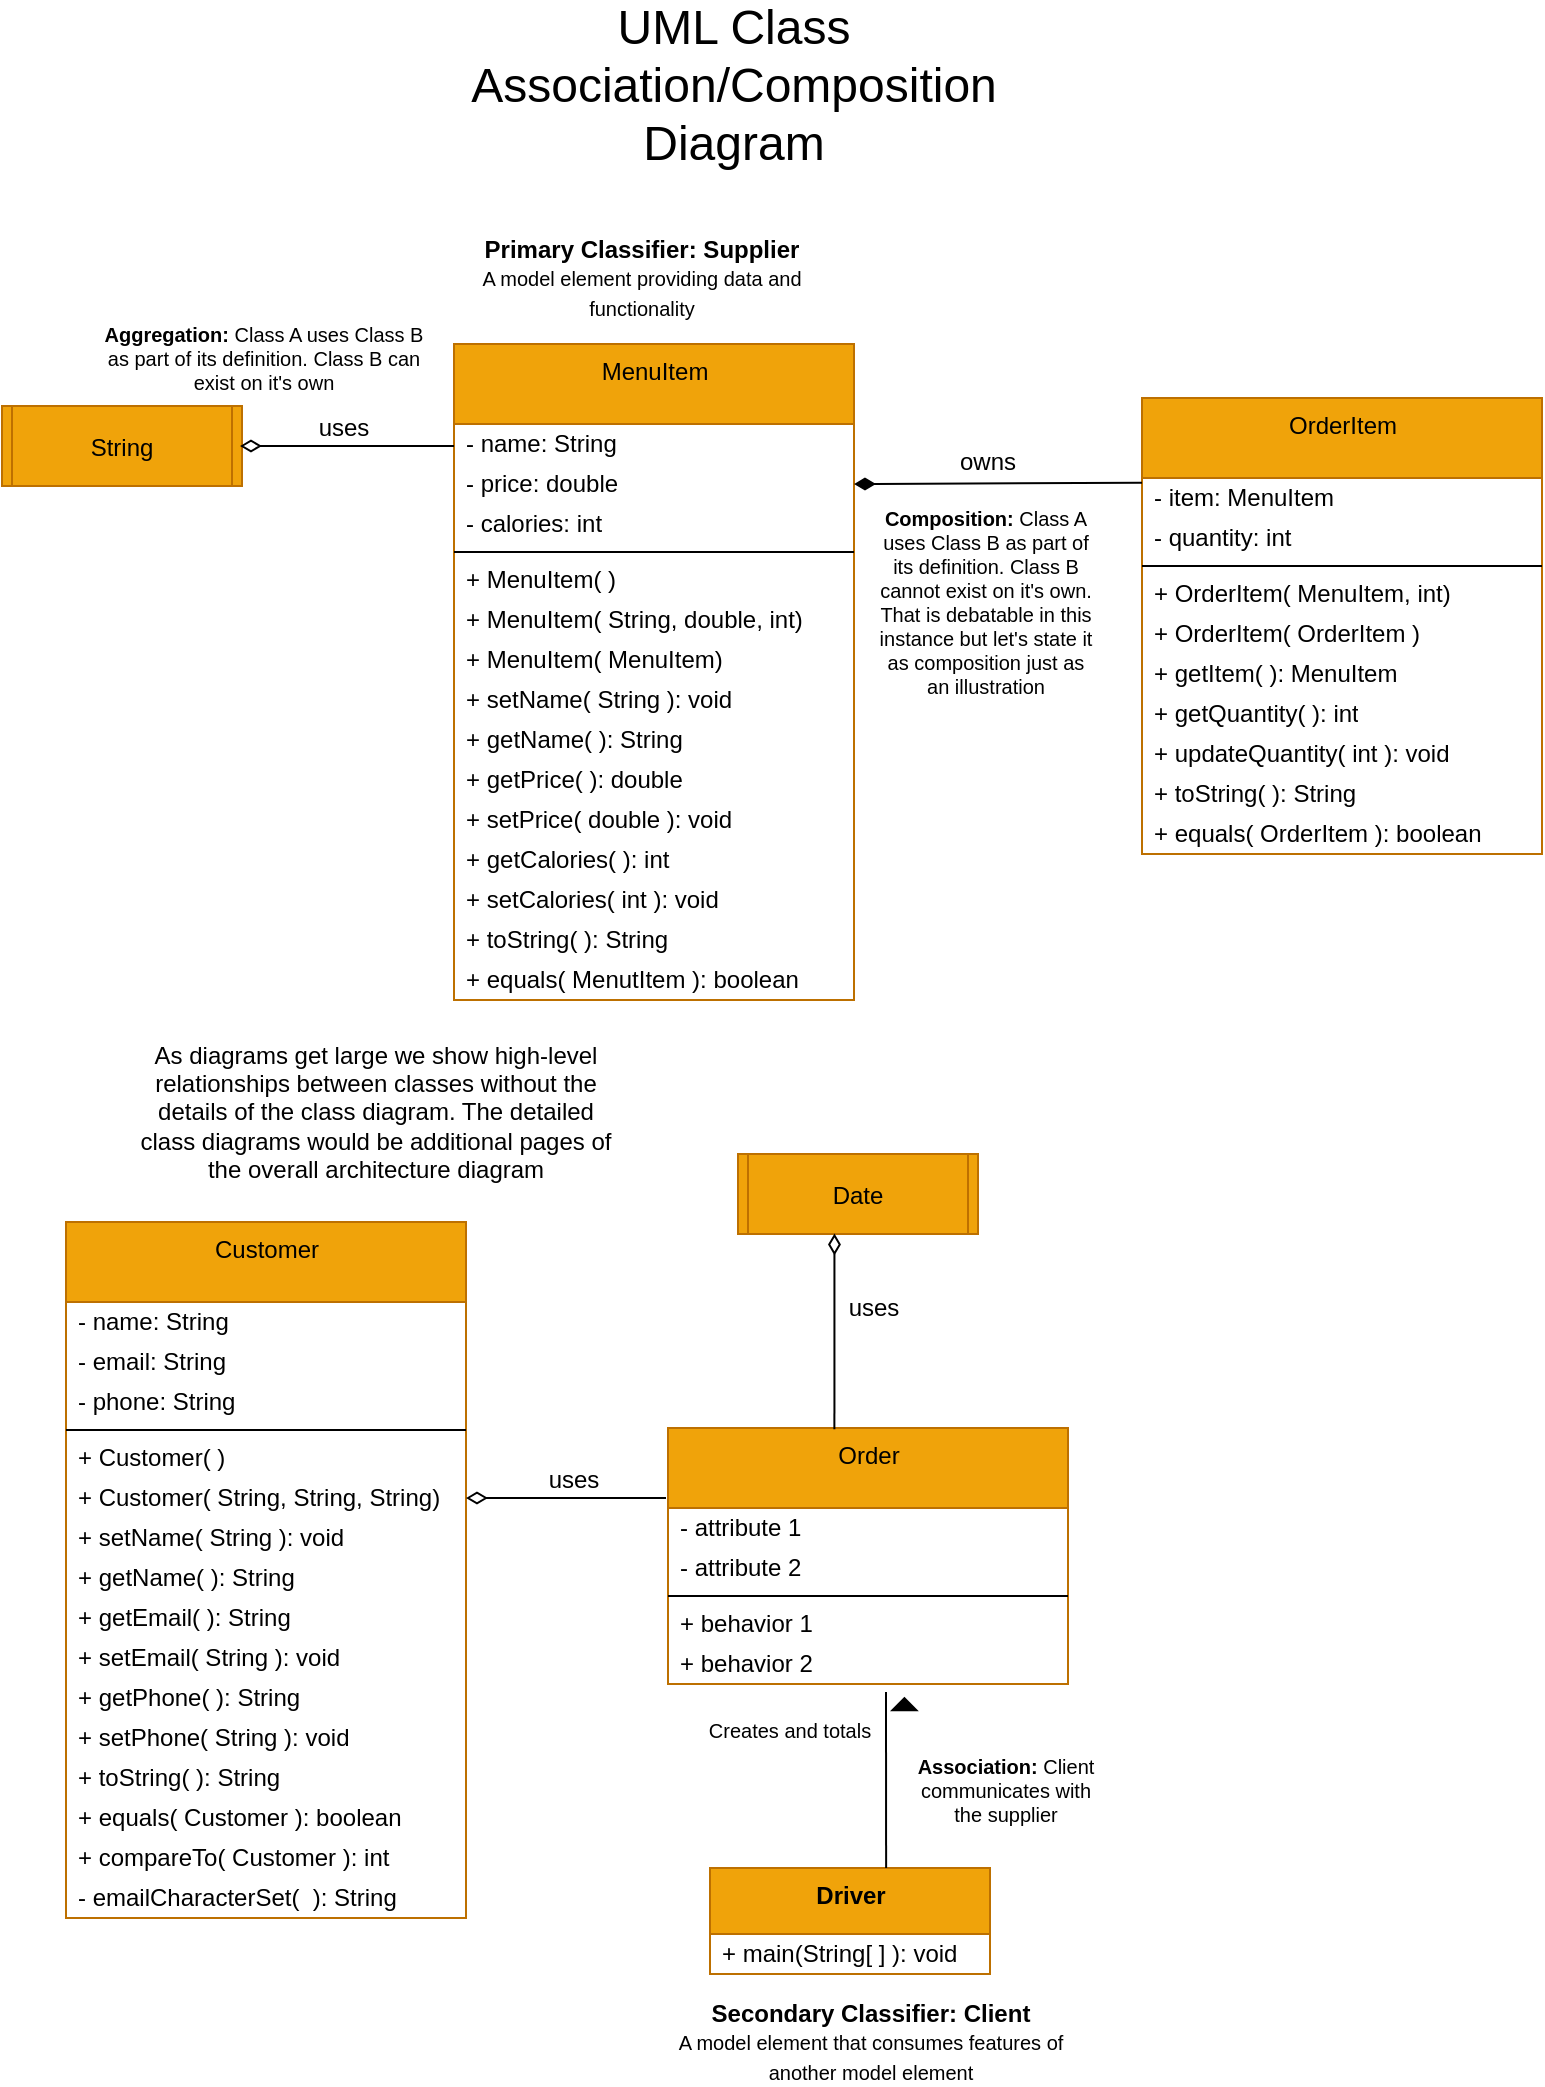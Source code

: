 <mxfile>
    <diagram id="UaGBfOgOZmbS1fEzo6CH" name="Page-1">
        <mxGraphModel dx="1028" dy="630" grid="0" gridSize="10" guides="1" tooltips="1" connect="1" arrows="1" fold="1" page="1" pageScale="1" pageWidth="850" pageHeight="1100" background="none" math="0" shadow="0">
            <root>
                <mxCell id="0"/>
                <mxCell id="1" parent="0"/>
                <mxCell id="2" value="MenuItem" style="swimlane;fontStyle=0;align=center;verticalAlign=top;childLayout=stackLayout;horizontal=1;startSize=40;horizontalStack=0;resizeParent=1;resizeParentMax=0;resizeLast=0;collapsible=0;marginBottom=0;html=1;fillColor=#f0a30a;fontColor=#000000;strokeColor=#BD7000;" parent="1" vertex="1">
                    <mxGeometry x="270" y="190" width="200" height="328" as="geometry"/>
                </mxCell>
                <mxCell id="4" value="- name: String" style="text;html=1;strokeColor=none;fillColor=none;align=left;verticalAlign=middle;spacingLeft=4;spacingRight=4;overflow=hidden;rotatable=0;points=[[0,0.5],[1,0.5]];portConstraint=eastwest;" parent="2" vertex="1">
                    <mxGeometry y="40" width="200" height="20" as="geometry"/>
                </mxCell>
                <mxCell id="10" value="- price: double" style="text;html=1;strokeColor=none;fillColor=none;align=left;verticalAlign=middle;spacingLeft=4;spacingRight=4;overflow=hidden;rotatable=0;points=[[0,0.5],[1,0.5]];portConstraint=eastwest;" parent="2" vertex="1">
                    <mxGeometry y="60" width="200" height="20" as="geometry"/>
                </mxCell>
                <mxCell id="11" value="- calories: int" style="text;html=1;strokeColor=none;fillColor=none;align=left;verticalAlign=middle;spacingLeft=4;spacingRight=4;overflow=hidden;rotatable=0;points=[[0,0.5],[1,0.5]];portConstraint=eastwest;" parent="2" vertex="1">
                    <mxGeometry y="80" width="200" height="20" as="geometry"/>
                </mxCell>
                <mxCell id="7" value="" style="line;strokeWidth=1;fillColor=none;align=left;verticalAlign=middle;spacingTop=-1;spacingLeft=3;spacingRight=3;rotatable=0;labelPosition=right;points=[];portConstraint=eastwest;" parent="2" vertex="1">
                    <mxGeometry y="100" width="200" height="8" as="geometry"/>
                </mxCell>
                <mxCell id="9" value="+ MenuItem( )" style="text;html=1;strokeColor=none;fillColor=none;align=left;verticalAlign=middle;spacingLeft=4;spacingRight=4;overflow=hidden;rotatable=0;points=[[0,0.5],[1,0.5]];portConstraint=eastwest;" parent="2" vertex="1">
                    <mxGeometry y="108" width="200" height="20" as="geometry"/>
                </mxCell>
                <mxCell id="12" value="+ MenuItem( String, double, int)" style="text;html=1;strokeColor=none;fillColor=none;align=left;verticalAlign=middle;spacingLeft=4;spacingRight=4;overflow=hidden;rotatable=0;points=[[0,0.5],[1,0.5]];portConstraint=eastwest;" parent="2" vertex="1">
                    <mxGeometry y="128" width="200" height="20" as="geometry"/>
                </mxCell>
                <mxCell id="160" value="+ MenuItem( MenuItem)" style="text;html=1;strokeColor=none;fillColor=none;align=left;verticalAlign=middle;spacingLeft=4;spacingRight=4;overflow=hidden;rotatable=0;points=[[0,0.5],[1,0.5]];portConstraint=eastwest;" vertex="1" parent="2">
                    <mxGeometry y="148" width="200" height="20" as="geometry"/>
                </mxCell>
                <mxCell id="13" value="+ setName( String ): void" style="text;html=1;strokeColor=none;fillColor=none;align=left;verticalAlign=middle;spacingLeft=4;spacingRight=4;overflow=hidden;rotatable=0;points=[[0,0.5],[1,0.5]];portConstraint=eastwest;" parent="2" vertex="1">
                    <mxGeometry y="168" width="200" height="20" as="geometry"/>
                </mxCell>
                <mxCell id="14" value="+ getName( ): String" style="text;html=1;strokeColor=none;fillColor=none;align=left;verticalAlign=middle;spacingLeft=4;spacingRight=4;overflow=hidden;rotatable=0;points=[[0,0.5],[1,0.5]];portConstraint=eastwest;" parent="2" vertex="1">
                    <mxGeometry y="188" width="200" height="20" as="geometry"/>
                </mxCell>
                <mxCell id="15" value="+ getPrice( ): double" style="text;html=1;strokeColor=none;fillColor=none;align=left;verticalAlign=middle;spacingLeft=4;spacingRight=4;overflow=hidden;rotatable=0;points=[[0,0.5],[1,0.5]];portConstraint=eastwest;" parent="2" vertex="1">
                    <mxGeometry y="208" width="200" height="20" as="geometry"/>
                </mxCell>
                <mxCell id="17" value="+ setPrice( double ): void" style="text;html=1;strokeColor=none;fillColor=none;align=left;verticalAlign=middle;spacingLeft=4;spacingRight=4;overflow=hidden;rotatable=0;points=[[0,0.5],[1,0.5]];portConstraint=eastwest;" parent="2" vertex="1">
                    <mxGeometry y="228" width="200" height="20" as="geometry"/>
                </mxCell>
                <mxCell id="16" value="+ getCalories( ): int" style="text;html=1;strokeColor=none;fillColor=none;align=left;verticalAlign=middle;spacingLeft=4;spacingRight=4;overflow=hidden;rotatable=0;points=[[0,0.5],[1,0.5]];portConstraint=eastwest;" parent="2" vertex="1">
                    <mxGeometry y="248" width="200" height="20" as="geometry"/>
                </mxCell>
                <mxCell id="19" value="+ setCalories( int ): void" style="text;html=1;strokeColor=none;fillColor=none;align=left;verticalAlign=middle;spacingLeft=4;spacingRight=4;overflow=hidden;rotatable=0;points=[[0,0.5],[1,0.5]];portConstraint=eastwest;" parent="2" vertex="1">
                    <mxGeometry y="268" width="200" height="20" as="geometry"/>
                </mxCell>
                <mxCell id="20" value="+ toString( ): String" style="text;html=1;strokeColor=none;fillColor=none;align=left;verticalAlign=middle;spacingLeft=4;spacingRight=4;overflow=hidden;rotatable=0;points=[[0,0.5],[1,0.5]];portConstraint=eastwest;" parent="2" vertex="1">
                    <mxGeometry y="288" width="200" height="20" as="geometry"/>
                </mxCell>
                <mxCell id="21" value="+ equals( MenutItem ): boolean" style="text;html=1;strokeColor=none;fillColor=none;align=left;verticalAlign=middle;spacingLeft=4;spacingRight=4;overflow=hidden;rotatable=0;points=[[0,0.5],[1,0.5]];portConstraint=eastwest;" parent="2" vertex="1">
                    <mxGeometry y="308" width="200" height="20" as="geometry"/>
                </mxCell>
                <mxCell id="36" value="&lt;b&gt;Primary Classifier: Supplier&lt;/b&gt;&lt;br&gt;&lt;font style=&quot;font-size: 10px;&quot;&gt;A model element providing data and functionality&lt;/font&gt;" style="text;strokeColor=none;align=center;fillColor=none;html=1;verticalAlign=middle;whiteSpace=wrap;rounded=0;" parent="1" vertex="1">
                    <mxGeometry x="280" y="142" width="168" height="30" as="geometry"/>
                </mxCell>
                <mxCell id="38" value="&lt;font style=&quot;font-size: 24px;&quot;&gt;UML Class Association/Composition Diagram&lt;/font&gt;" style="text;strokeColor=none;align=center;fillColor=none;html=1;verticalAlign=middle;whiteSpace=wrap;rounded=0;fontSize=10;" parent="1" vertex="1">
                    <mxGeometry x="231" y="46" width="358" height="30" as="geometry"/>
                </mxCell>
                <mxCell id="39" value="String" style="shape=process2;fixedSize=1;size=5;fontStyle=0;fontSize=12;fillColor=#f0a30a;fontColor=#000000;strokeColor=#BD7000;" parent="1" vertex="1">
                    <mxGeometry x="44" y="221" width="120" height="40" as="geometry"/>
                </mxCell>
                <mxCell id="40" value="" style="endArrow=none;startArrow=diamondThin;endFill=0;startFill=0;html=1;verticalAlign=bottom;labelBackgroundColor=none;strokeWidth=1;startSize=8;endSize=8;fontSize=12;exitX=1;exitY=0.5;exitDx=0;exitDy=0;entryX=0.005;entryY=0.078;entryDx=0;entryDy=0;entryPerimeter=0;" parent="1" edge="1">
                    <mxGeometry width="160" relative="1" as="geometry">
                        <mxPoint x="163" y="241" as="sourcePoint"/>
                        <mxPoint x="270.0" y="241.024" as="targetPoint"/>
                    </mxGeometry>
                </mxCell>
                <mxCell id="41" value="uses" style="text;strokeColor=none;align=center;fillColor=none;html=1;verticalAlign=middle;whiteSpace=wrap;rounded=0;fontSize=12;" parent="1" vertex="1">
                    <mxGeometry x="185" y="217" width="60" height="30" as="geometry"/>
                </mxCell>
                <mxCell id="43" value="&lt;b&gt;Aggregation:&lt;/b&gt; Class A uses Class B as part of its definition. Class B can exist on it's own" style="text;strokeColor=none;align=center;fillColor=none;html=1;verticalAlign=middle;whiteSpace=wrap;rounded=0;fontSize=10;" parent="1" vertex="1">
                    <mxGeometry x="91" y="182" width="168" height="30" as="geometry"/>
                </mxCell>
                <mxCell id="44" value="OrderItem" style="swimlane;fontStyle=0;align=center;verticalAlign=top;childLayout=stackLayout;horizontal=1;startSize=40;horizontalStack=0;resizeParent=1;resizeParentMax=0;resizeLast=0;collapsible=0;marginBottom=0;html=1;fillColor=#f0a30a;fontColor=#000000;strokeColor=#BD7000;" parent="1" vertex="1">
                    <mxGeometry x="614" y="217" width="200" height="228" as="geometry"/>
                </mxCell>
                <mxCell id="45" value="- item: MenuItem" style="text;html=1;strokeColor=none;fillColor=none;align=left;verticalAlign=middle;spacingLeft=4;spacingRight=4;overflow=hidden;rotatable=0;points=[[0,0.5],[1,0.5]];portConstraint=eastwest;" parent="44" vertex="1">
                    <mxGeometry y="40" width="200" height="20" as="geometry"/>
                </mxCell>
                <mxCell id="46" value="- quantity: int" style="text;html=1;strokeColor=none;fillColor=none;align=left;verticalAlign=middle;spacingLeft=4;spacingRight=4;overflow=hidden;rotatable=0;points=[[0,0.5],[1,0.5]];portConstraint=eastwest;" parent="44" vertex="1">
                    <mxGeometry y="60" width="200" height="20" as="geometry"/>
                </mxCell>
                <mxCell id="48" value="" style="line;strokeWidth=1;fillColor=none;align=left;verticalAlign=middle;spacingTop=-1;spacingLeft=3;spacingRight=3;rotatable=0;labelPosition=right;points=[];portConstraint=eastwest;" parent="44" vertex="1">
                    <mxGeometry y="80" width="200" height="8" as="geometry"/>
                </mxCell>
                <mxCell id="50" value="+ OrderItem( MenuItem, int)" style="text;html=1;strokeColor=none;fillColor=none;align=left;verticalAlign=middle;spacingLeft=4;spacingRight=4;overflow=hidden;rotatable=0;points=[[0,0.5],[1,0.5]];portConstraint=eastwest;" parent="44" vertex="1">
                    <mxGeometry y="88" width="200" height="20" as="geometry"/>
                </mxCell>
                <mxCell id="161" value="+ OrderItem( OrderItem )" style="text;html=1;strokeColor=none;fillColor=none;align=left;verticalAlign=middle;spacingLeft=4;spacingRight=4;overflow=hidden;rotatable=0;points=[[0,0.5],[1,0.5]];portConstraint=eastwest;" vertex="1" parent="44">
                    <mxGeometry y="108" width="200" height="20" as="geometry"/>
                </mxCell>
                <mxCell id="52" value="+ getItem( ): MenuItem" style="text;html=1;strokeColor=none;fillColor=none;align=left;verticalAlign=middle;spacingLeft=4;spacingRight=4;overflow=hidden;rotatable=0;points=[[0,0.5],[1,0.5]];portConstraint=eastwest;" parent="44" vertex="1">
                    <mxGeometry y="128" width="200" height="20" as="geometry"/>
                </mxCell>
                <mxCell id="53" value="+ getQuantity( ): int" style="text;html=1;strokeColor=none;fillColor=none;align=left;verticalAlign=middle;spacingLeft=4;spacingRight=4;overflow=hidden;rotatable=0;points=[[0,0.5],[1,0.5]];portConstraint=eastwest;" parent="44" vertex="1">
                    <mxGeometry y="148" width="200" height="20" as="geometry"/>
                </mxCell>
                <mxCell id="54" value="+ updateQuantity( int ): void" style="text;html=1;strokeColor=none;fillColor=none;align=left;verticalAlign=middle;spacingLeft=4;spacingRight=4;overflow=hidden;rotatable=0;points=[[0,0.5],[1,0.5]];portConstraint=eastwest;" parent="44" vertex="1">
                    <mxGeometry y="168" width="200" height="20" as="geometry"/>
                </mxCell>
                <mxCell id="57" value="+ toString( ): String" style="text;html=1;strokeColor=none;fillColor=none;align=left;verticalAlign=middle;spacingLeft=4;spacingRight=4;overflow=hidden;rotatable=0;points=[[0,0.5],[1,0.5]];portConstraint=eastwest;" parent="44" vertex="1">
                    <mxGeometry y="188" width="200" height="20" as="geometry"/>
                </mxCell>
                <mxCell id="58" value="+ equals( OrderItem ): boolean" style="text;html=1;strokeColor=none;fillColor=none;align=left;verticalAlign=middle;spacingLeft=4;spacingRight=4;overflow=hidden;rotatable=0;points=[[0,0.5],[1,0.5]];portConstraint=eastwest;" parent="44" vertex="1">
                    <mxGeometry y="208" width="200" height="20" as="geometry"/>
                </mxCell>
                <mxCell id="59" value="" style="endArrow=none;startArrow=diamondThin;endFill=0;startFill=1;html=1;verticalAlign=bottom;labelBackgroundColor=none;strokeWidth=1;startSize=8;endSize=8;exitX=1;exitY=0.5;exitDx=0;exitDy=0;entryX=0;entryY=0.12;entryDx=0;entryDy=0;entryPerimeter=0;" parent="1" source="10" target="45" edge="1">
                    <mxGeometry width="160" relative="1" as="geometry">
                        <mxPoint x="480" y="396" as="sourcePoint"/>
                        <mxPoint x="604" y="400" as="targetPoint"/>
                    </mxGeometry>
                </mxCell>
                <mxCell id="60" value="&lt;b&gt;Composition:&lt;/b&gt; Class A uses Class B as part of its definition. Class B cannot exist on it's own. That is debatable in this instance but let's state it as composition just as an illustration" style="text;strokeColor=none;align=center;fillColor=none;html=1;verticalAlign=middle;whiteSpace=wrap;rounded=0;fontSize=10;" parent="1" vertex="1">
                    <mxGeometry x="481" y="289" width="110" height="59" as="geometry"/>
                </mxCell>
                <mxCell id="61" value="owns" style="text;strokeColor=none;align=center;fillColor=none;html=1;verticalAlign=middle;whiteSpace=wrap;rounded=0;fontSize=12;" parent="1" vertex="1">
                    <mxGeometry x="507" y="234" width="60" height="30" as="geometry"/>
                </mxCell>
                <mxCell id="85" value="Order" style="swimlane;fontStyle=0;align=center;verticalAlign=top;childLayout=stackLayout;horizontal=1;startSize=40;horizontalStack=0;resizeParent=1;resizeParentMax=0;resizeLast=0;collapsible=0;marginBottom=0;html=1;fillColor=#f0a30a;fontColor=#000000;strokeColor=#BD7000;" parent="1" vertex="1">
                    <mxGeometry x="377" y="732" width="200" height="128" as="geometry"/>
                </mxCell>
                <mxCell id="86" value="- attribute 1" style="text;html=1;strokeColor=none;fillColor=none;align=left;verticalAlign=middle;spacingLeft=4;spacingRight=4;overflow=hidden;rotatable=0;points=[[0,0.5],[1,0.5]];portConstraint=eastwest;" parent="85" vertex="1">
                    <mxGeometry y="40" width="200" height="20" as="geometry"/>
                </mxCell>
                <mxCell id="87" value="- attribute 2" style="text;html=1;strokeColor=none;fillColor=none;align=left;verticalAlign=middle;spacingLeft=4;spacingRight=4;overflow=hidden;rotatable=0;points=[[0,0.5],[1,0.5]];portConstraint=eastwest;" parent="85" vertex="1">
                    <mxGeometry y="60" width="200" height="20" as="geometry"/>
                </mxCell>
                <mxCell id="89" value="" style="line;strokeWidth=1;fillColor=none;align=left;verticalAlign=middle;spacingTop=-1;spacingLeft=3;spacingRight=3;rotatable=0;labelPosition=right;points=[];portConstraint=eastwest;" parent="85" vertex="1">
                    <mxGeometry y="80" width="200" height="8" as="geometry"/>
                </mxCell>
                <mxCell id="90" value="+ behavior 1" style="text;html=1;strokeColor=none;fillColor=none;align=left;verticalAlign=middle;spacingLeft=4;spacingRight=4;overflow=hidden;rotatable=0;points=[[0,0.5],[1,0.5]];portConstraint=eastwest;" parent="85" vertex="1">
                    <mxGeometry y="88" width="200" height="20" as="geometry"/>
                </mxCell>
                <mxCell id="91" value="+ behavior 2" style="text;html=1;strokeColor=none;fillColor=none;align=left;verticalAlign=middle;spacingLeft=4;spacingRight=4;overflow=hidden;rotatable=0;points=[[0,0.5],[1,0.5]];portConstraint=eastwest;" parent="85" vertex="1">
                    <mxGeometry y="108" width="200" height="20" as="geometry"/>
                </mxCell>
                <mxCell id="130" value="Customer" style="swimlane;fontStyle=0;align=center;verticalAlign=top;childLayout=stackLayout;horizontal=1;startSize=40;horizontalStack=0;resizeParent=1;resizeParentMax=0;resizeLast=0;collapsible=0;marginBottom=0;html=1;fillColor=#f0a30a;fontColor=#000000;strokeColor=#BD7000;" parent="1" vertex="1">
                    <mxGeometry x="76" y="629" width="200" height="348" as="geometry"/>
                </mxCell>
                <mxCell id="131" value="- name: String" style="text;html=1;strokeColor=none;fillColor=none;align=left;verticalAlign=middle;spacingLeft=4;spacingRight=4;overflow=hidden;rotatable=0;points=[[0,0.5],[1,0.5]];portConstraint=eastwest;" parent="130" vertex="1">
                    <mxGeometry y="40" width="200" height="20" as="geometry"/>
                </mxCell>
                <mxCell id="132" value="- email: String" style="text;html=1;strokeColor=none;fillColor=none;align=left;verticalAlign=middle;spacingLeft=4;spacingRight=4;overflow=hidden;rotatable=0;points=[[0,0.5],[1,0.5]];portConstraint=eastwest;" parent="130" vertex="1">
                    <mxGeometry y="60" width="200" height="20" as="geometry"/>
                </mxCell>
                <mxCell id="133" value="- phone: String" style="text;html=1;strokeColor=none;fillColor=none;align=left;verticalAlign=middle;spacingLeft=4;spacingRight=4;overflow=hidden;rotatable=0;points=[[0,0.5],[1,0.5]];portConstraint=eastwest;" parent="130" vertex="1">
                    <mxGeometry y="80" width="200" height="20" as="geometry"/>
                </mxCell>
                <mxCell id="134" value="" style="line;strokeWidth=1;fillColor=none;align=left;verticalAlign=middle;spacingTop=-1;spacingLeft=3;spacingRight=3;rotatable=0;labelPosition=right;points=[];portConstraint=eastwest;" parent="130" vertex="1">
                    <mxGeometry y="100" width="200" height="8" as="geometry"/>
                </mxCell>
                <mxCell id="135" value="+ Customer( )" style="text;html=1;strokeColor=none;fillColor=none;align=left;verticalAlign=middle;spacingLeft=4;spacingRight=4;overflow=hidden;rotatable=0;points=[[0,0.5],[1,0.5]];portConstraint=eastwest;" parent="130" vertex="1">
                    <mxGeometry y="108" width="200" height="20" as="geometry"/>
                </mxCell>
                <mxCell id="136" value="+ Customer( String, String, String)" style="text;html=1;strokeColor=none;fillColor=none;align=left;verticalAlign=middle;spacingLeft=4;spacingRight=4;overflow=hidden;rotatable=0;points=[[0,0.5],[1,0.5]];portConstraint=eastwest;" parent="130" vertex="1">
                    <mxGeometry y="128" width="200" height="20" as="geometry"/>
                </mxCell>
                <mxCell id="137" value="+ setName( String ): void" style="text;html=1;strokeColor=none;fillColor=none;align=left;verticalAlign=middle;spacingLeft=4;spacingRight=4;overflow=hidden;rotatable=0;points=[[0,0.5],[1,0.5]];portConstraint=eastwest;" parent="130" vertex="1">
                    <mxGeometry y="148" width="200" height="20" as="geometry"/>
                </mxCell>
                <mxCell id="138" value="+ getName( ): String" style="text;html=1;strokeColor=none;fillColor=none;align=left;verticalAlign=middle;spacingLeft=4;spacingRight=4;overflow=hidden;rotatable=0;points=[[0,0.5],[1,0.5]];portConstraint=eastwest;" parent="130" vertex="1">
                    <mxGeometry y="168" width="200" height="20" as="geometry"/>
                </mxCell>
                <mxCell id="139" value="+ getEmail( ): String" style="text;html=1;strokeColor=none;fillColor=none;align=left;verticalAlign=middle;spacingLeft=4;spacingRight=4;overflow=hidden;rotatable=0;points=[[0,0.5],[1,0.5]];portConstraint=eastwest;" parent="130" vertex="1">
                    <mxGeometry y="188" width="200" height="20" as="geometry"/>
                </mxCell>
                <mxCell id="140" value="+ setEmail( String ): void" style="text;html=1;strokeColor=none;fillColor=none;align=left;verticalAlign=middle;spacingLeft=4;spacingRight=4;overflow=hidden;rotatable=0;points=[[0,0.5],[1,0.5]];portConstraint=eastwest;" parent="130" vertex="1">
                    <mxGeometry y="208" width="200" height="20" as="geometry"/>
                </mxCell>
                <mxCell id="141" value="+ getPhone( ): String" style="text;html=1;strokeColor=none;fillColor=none;align=left;verticalAlign=middle;spacingLeft=4;spacingRight=4;overflow=hidden;rotatable=0;points=[[0,0.5],[1,0.5]];portConstraint=eastwest;" parent="130" vertex="1">
                    <mxGeometry y="228" width="200" height="20" as="geometry"/>
                </mxCell>
                <mxCell id="142" value="+ setPhone( String ): void" style="text;html=1;strokeColor=none;fillColor=none;align=left;verticalAlign=middle;spacingLeft=4;spacingRight=4;overflow=hidden;rotatable=0;points=[[0,0.5],[1,0.5]];portConstraint=eastwest;" parent="130" vertex="1">
                    <mxGeometry y="248" width="200" height="20" as="geometry"/>
                </mxCell>
                <mxCell id="143" value="+ toString( ): String" style="text;html=1;strokeColor=none;fillColor=none;align=left;verticalAlign=middle;spacingLeft=4;spacingRight=4;overflow=hidden;rotatable=0;points=[[0,0.5],[1,0.5]];portConstraint=eastwest;" parent="130" vertex="1">
                    <mxGeometry y="268" width="200" height="20" as="geometry"/>
                </mxCell>
                <mxCell id="144" value="+ equals( Customer ): boolean" style="text;html=1;strokeColor=none;fillColor=none;align=left;verticalAlign=middle;spacingLeft=4;spacingRight=4;overflow=hidden;rotatable=0;points=[[0,0.5],[1,0.5]];portConstraint=eastwest;" parent="130" vertex="1">
                    <mxGeometry y="288" width="200" height="20" as="geometry"/>
                </mxCell>
                <mxCell id="145" value="+ compareTo( Customer ): int" style="text;html=1;strokeColor=none;fillColor=none;align=left;verticalAlign=middle;spacingLeft=4;spacingRight=4;overflow=hidden;rotatable=0;points=[[0,0.5],[1,0.5]];portConstraint=eastwest;" parent="130" vertex="1">
                    <mxGeometry y="308" width="200" height="20" as="geometry"/>
                </mxCell>
                <mxCell id="146" value="- emailCharacterSet(&amp;nbsp; ): String" style="text;html=1;strokeColor=none;fillColor=none;align=left;verticalAlign=middle;spacingLeft=4;spacingRight=4;overflow=hidden;rotatable=0;points=[[0,0.5],[1,0.5]];portConstraint=eastwest;" parent="130" vertex="1">
                    <mxGeometry y="328" width="200" height="20" as="geometry"/>
                </mxCell>
                <mxCell id="147" value="" style="endArrow=none;startArrow=diamondThin;endFill=0;startFill=0;html=1;verticalAlign=bottom;labelBackgroundColor=none;strokeWidth=1;startSize=8;endSize=8;fontSize=12;exitX=1;exitY=0.5;exitDx=0;exitDy=0;" parent="1" edge="1">
                    <mxGeometry width="160" relative="1" as="geometry">
                        <mxPoint x="276" y="767" as="sourcePoint"/>
                        <mxPoint x="376" y="767" as="targetPoint"/>
                    </mxGeometry>
                </mxCell>
                <mxCell id="148" value="uses" style="text;strokeColor=none;align=center;fillColor=none;html=1;verticalAlign=middle;whiteSpace=wrap;rounded=0;fontSize=12;" parent="1" vertex="1">
                    <mxGeometry x="300" y="743" width="60" height="30" as="geometry"/>
                </mxCell>
                <mxCell id="149" value="&lt;b&gt;Driver&lt;/b&gt;" style="swimlane;fontStyle=0;align=center;verticalAlign=top;childLayout=stackLayout;horizontal=1;startSize=33;horizontalStack=0;resizeParent=1;resizeParentMax=0;resizeLast=0;collapsible=0;marginBottom=0;html=1;fillColor=#f0a30a;fontColor=#000000;strokeColor=#BD7000;" parent="1" vertex="1">
                    <mxGeometry x="398" y="952" width="140" height="53" as="geometry"/>
                </mxCell>
                <mxCell id="150" value="+ main(String[ ] ): void" style="text;html=1;strokeColor=none;fillColor=none;align=left;verticalAlign=middle;spacingLeft=4;spacingRight=4;overflow=hidden;rotatable=0;points=[[0,0.5],[1,0.5]];portConstraint=eastwest;" parent="149" vertex="1">
                    <mxGeometry y="33" width="140" height="20" as="geometry"/>
                </mxCell>
                <mxCell id="151" value="Creates and totals" style="text;strokeColor=none;align=center;fillColor=none;html=1;verticalAlign=middle;whiteSpace=wrap;rounded=0;fontSize=10;" parent="1" vertex="1">
                    <mxGeometry x="390" y="868" width="96" height="30" as="geometry"/>
                </mxCell>
                <mxCell id="152" value="" style="endArrow=none;html=1;rounded=0;align=center;verticalAlign=bottom;labelBackgroundColor=none;exitX=0.545;exitY=1.2;exitDx=0;exitDy=0;exitPerimeter=0;entryX=0.629;entryY=0;entryDx=0;entryDy=0;entryPerimeter=0;" parent="1" source="91" target="149" edge="1">
                    <mxGeometry relative="1" as="geometry">
                        <mxPoint x="660" y="1010" as="sourcePoint"/>
                        <mxPoint x="800" y="1010" as="targetPoint"/>
                    </mxGeometry>
                </mxCell>
                <mxCell id="153" value="" style="triangle;aspect=fixed;fillColor=strokeColor;rotation=-90;" parent="1" vertex="1">
                    <mxGeometry x="492.208" y="864.101" width="6" height="12" as="geometry"/>
                </mxCell>
                <mxCell id="155" value="&lt;b&gt;Association:&lt;/b&gt; Client communicates with the supplier" style="text;strokeColor=none;align=center;fillColor=none;html=1;verticalAlign=middle;whiteSpace=wrap;rounded=0;fontSize=10;" parent="1" vertex="1">
                    <mxGeometry x="495" y="898" width="102" height="30" as="geometry"/>
                </mxCell>
                <mxCell id="156" value="Date" style="shape=process2;fixedSize=1;size=5;fontStyle=0;fontSize=12;fillColor=#f0a30a;fontColor=#000000;strokeColor=#BD7000;" parent="1" vertex="1">
                    <mxGeometry x="412" y="595" width="120" height="40" as="geometry"/>
                </mxCell>
                <mxCell id="157" value="" style="endArrow=none;startArrow=diamondThin;endFill=0;startFill=0;html=1;verticalAlign=bottom;labelBackgroundColor=none;strokeWidth=1;startSize=8;endSize=8;fontSize=12;exitX=0.402;exitY=0.993;exitDx=0;exitDy=0;entryX=0.416;entryY=0.005;entryDx=0;entryDy=0;entryPerimeter=0;exitPerimeter=0;" parent="1" source="156" target="85" edge="1">
                    <mxGeometry width="160" relative="1" as="geometry">
                        <mxPoint x="443" y="698" as="sourcePoint"/>
                        <mxPoint x="550" y="698.024" as="targetPoint"/>
                    </mxGeometry>
                </mxCell>
                <mxCell id="158" value="uses" style="text;strokeColor=none;align=center;fillColor=none;html=1;verticalAlign=middle;whiteSpace=wrap;rounded=0;fontSize=12;" parent="1" vertex="1">
                    <mxGeometry x="450" y="657" width="60" height="30" as="geometry"/>
                </mxCell>
                <mxCell id="159" value="&lt;b&gt;Secondary Classifier: Client&lt;/b&gt;&lt;br&gt;&lt;font style=&quot;font-size: 10px;&quot;&gt;A model element that consumes features of another model element&lt;/font&gt;" style="text;strokeColor=none;align=center;fillColor=none;html=1;verticalAlign=middle;whiteSpace=wrap;rounded=0;" parent="1" vertex="1">
                    <mxGeometry x="368" y="1024" width="221" height="30" as="geometry"/>
                </mxCell>
                <mxCell id="162" value="As diagrams get large we show high-level relationships between classes without the details of the class diagram. The detailed class diagrams would be additional pages of the overall architecture diagram&lt;br&gt;" style="text;strokeColor=none;align=center;fillColor=none;html=1;verticalAlign=middle;whiteSpace=wrap;rounded=0;" vertex="1" parent="1">
                    <mxGeometry x="108" y="559" width="246" height="30" as="geometry"/>
                </mxCell>
            </root>
        </mxGraphModel>
    </diagram>
</mxfile>